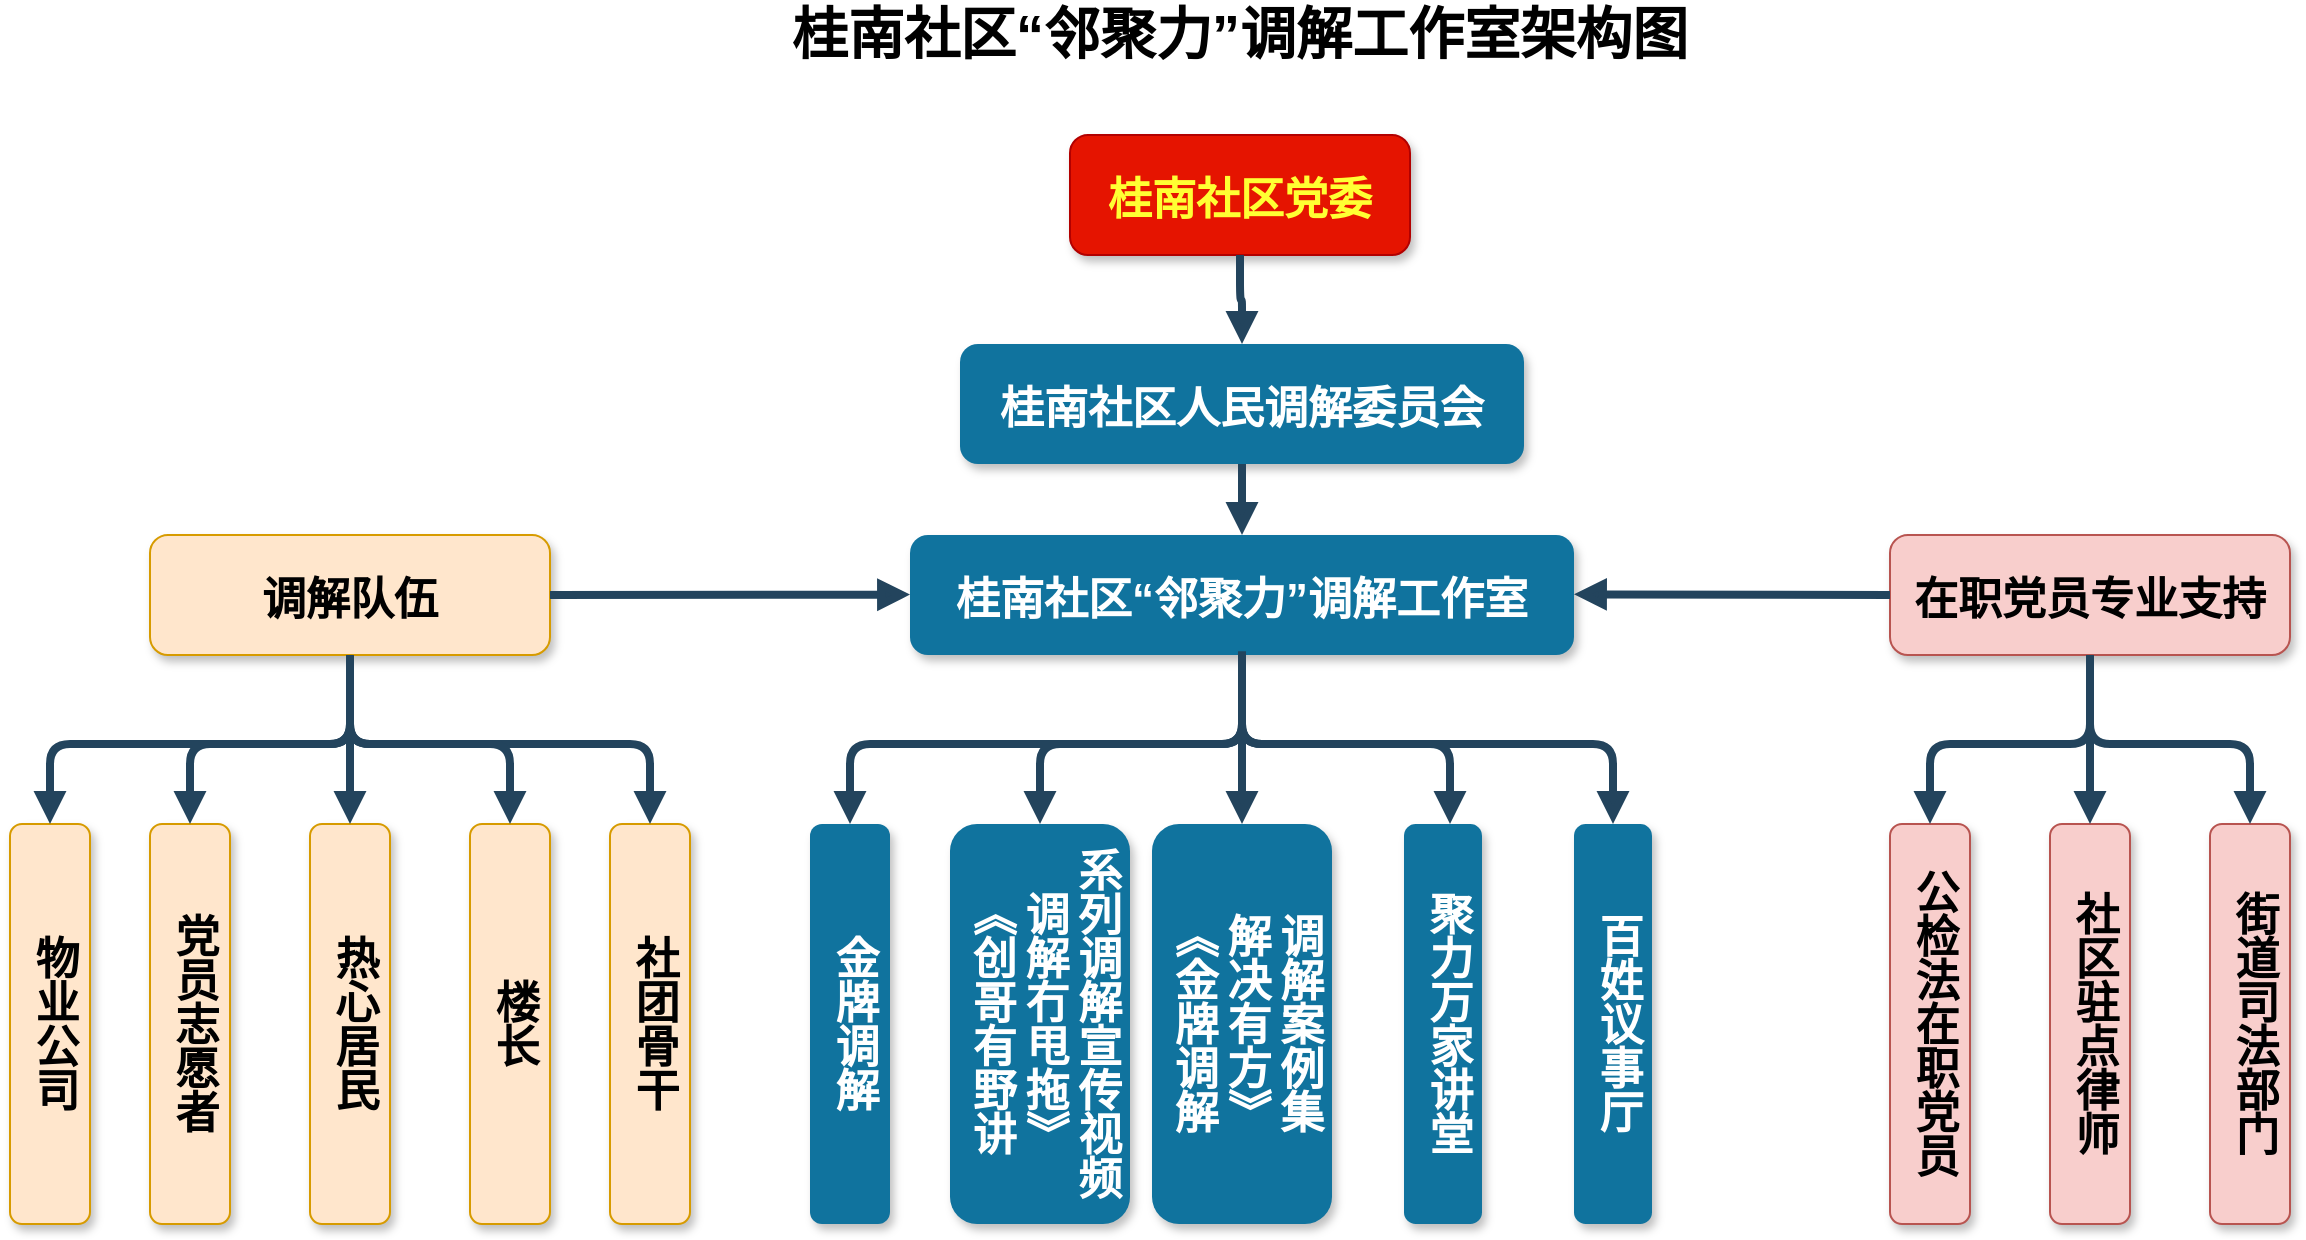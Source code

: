 <mxfile version="26.1.2">
  <diagram name="Page-1" id="97916047-d0de-89f5-080d-49f4d83e522f">
    <mxGraphModel dx="1500" dy="757" grid="1" gridSize="10" guides="1" tooltips="1" connect="1" arrows="1" fold="1" page="1" pageScale="1.5" pageWidth="1169" pageHeight="827" background="none" math="0" shadow="0">
      <root>
        <mxCell id="0" />
        <mxCell id="1" parent="0" />
        <mxCell id="2" value="桂南社区党委" style="rounded=1;fillColor=#e51400;strokeColor=#B20000;shadow=1;fontStyle=1;fontColor=#FFFF33;fontSize=22;" parent="1" vertex="1">
          <mxGeometry x="710" y="255.5" width="170" height="60" as="geometry" />
        </mxCell>
        <mxCell id="3" value="桂南社区“邻聚力”调解工作室" style="rounded=1;fillColor=#10739E;strokeColor=none;shadow=1;gradientColor=none;fontStyle=1;fontColor=#FFFFFF;fontSize=22;" parent="1" vertex="1">
          <mxGeometry x="630" y="455.5" width="332" height="60" as="geometry" />
        </mxCell>
        <mxCell id="6" value="桂南社区人民调解委员会" style="rounded=1;fillColor=#10739E;strokeColor=none;shadow=1;gradientColor=none;fontStyle=1;fontColor=#FFFFFF;fontSize=22;" parent="1" vertex="1">
          <mxGeometry x="655" y="360" width="282" height="60" as="geometry" />
        </mxCell>
        <mxCell id="7" value="在职党员专业支持" style="rounded=1;fillColor=#f8cecc;strokeColor=#b85450;shadow=1;fontStyle=1;fontSize=22;" parent="1" vertex="1">
          <mxGeometry x="1120" y="455.5" width="200" height="60" as="geometry" />
        </mxCell>
        <mxCell id="8" value="金牌调解" style="rounded=1;fillColor=#10739E;strokeColor=none;shadow=1;gradientColor=none;fontStyle=1;fontColor=#FFFFFF;fontSize=22;direction=south;horizontal=1;whiteSpace=wrap;textDirection=vertical-lr;" parent="1" vertex="1">
          <mxGeometry x="580" y="600" width="40" height="200" as="geometry" />
        </mxCell>
        <mxCell id="13" value="《创哥有野讲&#xa;调解冇甩拖》&#xa;系列调解宣传视频" style="rounded=1;fillColor=#10739E;strokeColor=none;shadow=1;gradientColor=none;fontStyle=1;fontColor=#FFFFFF;fontSize=22;direction=south;whiteSpace=wrap;textDirection=vertical-lr;" parent="1" vertex="1">
          <mxGeometry x="650" y="600" width="90" height="200" as="geometry" />
        </mxCell>
        <mxCell id="18" value="《金牌调解&#xa;解决有方》&#xa;调解案例集" style="rounded=1;fillColor=#10739E;strokeColor=none;shadow=1;gradientColor=none;fontStyle=1;fontColor=#FFFFFF;fontSize=22;direction=south;whiteSpace=wrap;textDirection=vertical-lr;" parent="1" vertex="1">
          <mxGeometry x="751" y="600" width="90" height="200" as="geometry" />
        </mxCell>
        <mxCell id="23" value="聚力万家讲堂" style="rounded=1;fillColor=#10739E;strokeColor=none;shadow=1;gradientColor=none;fontStyle=1;fontColor=#FFFFFF;fontSize=22;direction=south;whiteSpace=wrap;textDirection=vertical-lr;" parent="1" vertex="1">
          <mxGeometry x="877" y="600" width="39" height="200" as="geometry" />
        </mxCell>
        <mxCell id="29" value="" style="edgeStyle=elbowEdgeStyle;elbow=vertical;strokeWidth=4;endArrow=block;endFill=1;fontStyle=1;strokeColor=#23445D;entryX=0.5;entryY=0;entryDx=0;entryDy=0;" parent="1" source="2" target="6" edge="1">
          <mxGeometry x="22" y="165.5" width="100" height="100" as="geometry">
            <mxPoint x="46" y="391" as="sourcePoint" />
            <mxPoint x="146" y="291" as="targetPoint" />
          </mxGeometry>
        </mxCell>
        <mxCell id="37" value="" style="edgeStyle=elbowEdgeStyle;elbow=vertical;strokeWidth=4;endArrow=block;endFill=1;fontStyle=1;strokeColor=#23445D;exitX=0.5;exitY=1;exitDx=0;exitDy=0;" parent="1" source="3" target="23" edge="1">
          <mxGeometry x="22" y="165.5" width="100" height="100" as="geometry">
            <mxPoint x="806" y="480" as="sourcePoint" />
            <mxPoint x="122" y="165.5" as="targetPoint" />
            <Array as="points">
              <mxPoint x="900" y="560" />
            </Array>
          </mxGeometry>
        </mxCell>
        <mxCell id="54" value="" style="edgeStyle=elbowEdgeStyle;elbow=vertical;strokeWidth=4;endArrow=block;endFill=1;fontStyle=1;strokeColor=#23445D;exitX=0.5;exitY=1;exitDx=0;exitDy=0;entryX=0;entryY=0.5;entryDx=0;entryDy=0;" parent="1" source="3" target="13" edge="1">
          <mxGeometry x="22" y="165.5" width="100" height="100" as="geometry">
            <mxPoint x="22" y="265.5" as="sourcePoint" />
            <mxPoint x="122" y="165.5" as="targetPoint" />
            <Array as="points">
              <mxPoint x="760" y="560" />
            </Array>
          </mxGeometry>
        </mxCell>
        <mxCell id="55" value="" style="edgeStyle=elbowEdgeStyle;elbow=vertical;strokeWidth=4;endArrow=block;endFill=1;fontStyle=1;strokeColor=#23445D;exitX=0.5;exitY=0.968;exitDx=0;exitDy=0;exitPerimeter=0;entryX=0;entryY=0.5;entryDx=0;entryDy=0;" parent="1" source="3" target="18" edge="1">
          <mxGeometry x="22" y="165.5" width="100" height="100" as="geometry">
            <mxPoint x="810" y="490" as="sourcePoint" />
            <mxPoint x="122" y="165.5" as="targetPoint" />
            <Array as="points">
              <mxPoint x="830" y="560" />
            </Array>
          </mxGeometry>
        </mxCell>
        <mxCell id="SsjkauUhvNmDetM4eIso-57" value="" style="edgeStyle=elbowEdgeStyle;elbow=vertical;strokeWidth=4;endArrow=block;endFill=1;fontStyle=1;strokeColor=#23445D;entryX=0.5;entryY=0;entryDx=0;entryDy=0;exitX=0.5;exitY=1;exitDx=0;exitDy=0;" parent="1" source="6" target="3" edge="1">
          <mxGeometry x="22" y="165.5" width="100" height="100" as="geometry">
            <mxPoint x="984" y="435.5" as="sourcePoint" />
            <mxPoint x="984" y="485.5" as="targetPoint" />
          </mxGeometry>
        </mxCell>
        <mxCell id="SsjkauUhvNmDetM4eIso-59" value="" style="edgeStyle=elbowEdgeStyle;elbow=vertical;strokeWidth=4;endArrow=block;endFill=1;fontStyle=1;strokeColor=#23445D;exitX=0.5;exitY=1;exitDx=0;exitDy=0;entryX=0;entryY=0.5;entryDx=0;entryDy=0;" parent="1" source="3" target="8" edge="1">
          <mxGeometry x="22" y="165.5" width="100" height="100" as="geometry">
            <mxPoint x="741" y="516" as="sourcePoint" />
            <mxPoint x="690" y="620" as="targetPoint" />
            <Array as="points">
              <mxPoint x="700" y="560" />
            </Array>
          </mxGeometry>
        </mxCell>
        <mxCell id="SsjkauUhvNmDetM4eIso-60" value="调解队伍" style="rounded=1;fillColor=#ffe6cc;strokeColor=#d79b00;shadow=1;fontStyle=1;fontSize=22;" parent="1" vertex="1">
          <mxGeometry x="250" y="455.5" width="200" height="60" as="geometry" />
        </mxCell>
        <mxCell id="SsjkauUhvNmDetM4eIso-61" value="热心居民" style="rounded=1;fillColor=#ffe6cc;strokeColor=#d79b00;shadow=1;fontStyle=1;fontSize=22;direction=south;horizontal=1;whiteSpace=wrap;textDirection=vertical-lr;" parent="1" vertex="1">
          <mxGeometry x="330" y="600" width="40" height="200" as="geometry" />
        </mxCell>
        <mxCell id="SsjkauUhvNmDetM4eIso-62" value="楼长" style="rounded=1;fillColor=#ffe6cc;strokeColor=#d79b00;shadow=1;fontStyle=1;fontSize=22;direction=south;horizontal=1;whiteSpace=wrap;textDirection=vertical-lr;" parent="1" vertex="1">
          <mxGeometry x="410" y="600" width="40" height="200" as="geometry" />
        </mxCell>
        <mxCell id="SsjkauUhvNmDetM4eIso-63" value="社团骨干" style="rounded=1;fillColor=#ffe6cc;strokeColor=#d79b00;shadow=1;fontStyle=1;fontSize=22;direction=south;horizontal=1;whiteSpace=wrap;textDirection=vertical-lr;" parent="1" vertex="1">
          <mxGeometry x="480" y="600" width="40" height="200" as="geometry" />
        </mxCell>
        <mxCell id="SsjkauUhvNmDetM4eIso-64" value="公检法在职党员" style="rounded=1;fillColor=#f8cecc;strokeColor=#b85450;shadow=1;fontStyle=1;fontSize=22;direction=south;horizontal=1;whiteSpace=wrap;textDirection=vertical-lr;" parent="1" vertex="1">
          <mxGeometry x="1120" y="600" width="40" height="200" as="geometry" />
        </mxCell>
        <mxCell id="SsjkauUhvNmDetM4eIso-65" value="社区驻点律师" style="rounded=1;fillColor=#f8cecc;strokeColor=#b85450;shadow=1;fontStyle=1;fontSize=22;direction=south;horizontal=1;whiteSpace=wrap;textDirection=vertical-lr;" parent="1" vertex="1">
          <mxGeometry x="1200" y="600" width="40" height="200" as="geometry" />
        </mxCell>
        <mxCell id="SsjkauUhvNmDetM4eIso-66" value="" style="edgeStyle=elbowEdgeStyle;elbow=vertical;strokeWidth=4;endArrow=block;endFill=1;fontStyle=1;strokeColor=#23445D;entryX=0;entryY=0.5;entryDx=0;entryDy=0;exitX=1;exitY=0.5;exitDx=0;exitDy=0;" parent="1" source="SsjkauUhvNmDetM4eIso-60" target="3" edge="1">
          <mxGeometry x="22" y="165.5" width="100" height="100" as="geometry">
            <mxPoint x="540" y="485.31" as="sourcePoint" />
            <mxPoint x="610" y="485.31" as="targetPoint" />
            <Array as="points">
              <mxPoint x="550" y="485.31" />
            </Array>
          </mxGeometry>
        </mxCell>
        <mxCell id="SsjkauUhvNmDetM4eIso-67" value="" style="edgeStyle=elbowEdgeStyle;elbow=vertical;strokeWidth=4;endArrow=block;endFill=1;fontStyle=1;strokeColor=#23445D;entryX=0;entryY=0.5;entryDx=0;entryDy=0;exitX=0.5;exitY=1;exitDx=0;exitDy=0;" parent="1" source="SsjkauUhvNmDetM4eIso-60" target="SsjkauUhvNmDetM4eIso-61" edge="1">
          <mxGeometry x="22" y="165.5" width="100" height="100" as="geometry">
            <mxPoint x="330" y="365.5" as="sourcePoint" />
            <mxPoint x="330" y="415.5" as="targetPoint" />
            <Array as="points">
              <mxPoint x="390" y="560" />
            </Array>
          </mxGeometry>
        </mxCell>
        <mxCell id="SsjkauUhvNmDetM4eIso-68" value="" style="edgeStyle=elbowEdgeStyle;elbow=vertical;strokeWidth=4;endArrow=block;endFill=1;fontStyle=1;strokeColor=#23445D;entryX=0;entryY=0.5;entryDx=0;entryDy=0;exitX=0.5;exitY=1;exitDx=0;exitDy=0;" parent="1" source="SsjkauUhvNmDetM4eIso-60" target="SsjkauUhvNmDetM4eIso-63" edge="1">
          <mxGeometry x="22" y="165.5" width="100" height="100" as="geometry">
            <mxPoint x="410" y="342.5" as="sourcePoint" />
            <mxPoint x="550" y="562" as="targetPoint" />
            <Array as="points">
              <mxPoint x="470" y="560" />
            </Array>
          </mxGeometry>
        </mxCell>
        <mxCell id="SsjkauUhvNmDetM4eIso-69" value="" style="edgeStyle=elbowEdgeStyle;elbow=vertical;strokeWidth=4;endArrow=block;endFill=1;fontStyle=1;strokeColor=#23445D;entryX=0;entryY=0.5;entryDx=0;entryDy=0;exitX=0.5;exitY=1;exitDx=0;exitDy=0;" parent="1" source="SsjkauUhvNmDetM4eIso-60" target="SsjkauUhvNmDetM4eIso-62" edge="1">
          <mxGeometry x="22" y="165.5" width="100" height="100" as="geometry">
            <mxPoint x="480" y="380" as="sourcePoint" />
            <mxPoint x="480" y="380" as="targetPoint" />
            <Array as="points">
              <mxPoint x="390" y="560" />
            </Array>
          </mxGeometry>
        </mxCell>
        <mxCell id="SsjkauUhvNmDetM4eIso-70" value="" style="edgeStyle=elbowEdgeStyle;elbow=vertical;strokeWidth=4;endArrow=block;endFill=1;fontStyle=1;strokeColor=#23445D;entryX=0;entryY=0.5;entryDx=0;entryDy=0;exitX=0.5;exitY=1;exitDx=0;exitDy=0;" parent="1" source="7" target="SsjkauUhvNmDetM4eIso-65" edge="1">
          <mxGeometry x="22" y="165.5" width="100" height="100" as="geometry">
            <mxPoint x="1320" y="535" as="sourcePoint" />
            <mxPoint x="1320" y="585" as="targetPoint" />
            <Array as="points">
              <mxPoint x="1160" y="560" />
            </Array>
          </mxGeometry>
        </mxCell>
        <mxCell id="SsjkauUhvNmDetM4eIso-71" value="" style="edgeStyle=elbowEdgeStyle;elbow=vertical;strokeWidth=4;endArrow=block;endFill=1;fontStyle=1;strokeColor=#23445D;entryX=0;entryY=0.5;entryDx=0;entryDy=0;exitX=0.5;exitY=1;exitDx=0;exitDy=0;" parent="1" source="7" target="SsjkauUhvNmDetM4eIso-64" edge="1">
          <mxGeometry x="22" y="165.5" width="100" height="100" as="geometry">
            <mxPoint x="1169.74" y="530" as="sourcePoint" />
            <mxPoint x="1169.74" y="580" as="targetPoint" />
            <Array as="points">
              <mxPoint x="1120" y="560" />
            </Array>
          </mxGeometry>
        </mxCell>
        <mxCell id="SsjkauUhvNmDetM4eIso-72" value="" style="edgeStyle=elbowEdgeStyle;elbow=vertical;strokeWidth=4;endArrow=block;endFill=1;fontStyle=1;strokeColor=#23445D;entryX=1;entryY=0.5;entryDx=0;entryDy=0;exitX=0;exitY=0.5;exitDx=0;exitDy=0;" parent="1" source="7" target="3" edge="1">
          <mxGeometry x="22" y="165.5" width="100" height="100" as="geometry">
            <mxPoint x="1080" y="485.85" as="sourcePoint" />
            <mxPoint x="980" y="485.85" as="targetPoint" />
            <Array as="points">
              <mxPoint x="1000" y="485.16" />
            </Array>
          </mxGeometry>
        </mxCell>
        <mxCell id="7uuJlPExEDJTXTj_S3l4-55" value="&lt;font style=&quot;font-size: 28px;&quot;&gt;&lt;b&gt;桂南社区“邻聚力”调解工作室架构图&lt;/b&gt;&lt;/font&gt;" style="text;strokeColor=none;align=center;fillColor=none;html=1;verticalAlign=middle;whiteSpace=wrap;rounded=0;" vertex="1" parent="1">
          <mxGeometry x="515" y="190" width="560" height="30" as="geometry" />
        </mxCell>
        <mxCell id="7uuJlPExEDJTXTj_S3l4-58" value="百姓议事厅" style="rounded=1;fillColor=#10739E;strokeColor=none;shadow=1;gradientColor=none;fontStyle=1;fontColor=#FFFFFF;fontSize=22;direction=south;whiteSpace=wrap;textDirection=vertical-lr;" vertex="1" parent="1">
          <mxGeometry x="962" y="600" width="39" height="200" as="geometry" />
        </mxCell>
        <mxCell id="7uuJlPExEDJTXTj_S3l4-59" value="" style="edgeStyle=elbowEdgeStyle;elbow=vertical;strokeWidth=4;endArrow=block;endFill=1;fontStyle=1;strokeColor=#23445D;exitX=0.5;exitY=1;exitDx=0;exitDy=0;entryX=0;entryY=0.5;entryDx=0;entryDy=0;" edge="1" parent="1" source="3" target="7uuJlPExEDJTXTj_S3l4-58">
          <mxGeometry x="22" y="165.5" width="100" height="100" as="geometry">
            <mxPoint x="806" y="526" as="sourcePoint" />
            <mxPoint x="910" y="610" as="targetPoint" />
            <Array as="points">
              <mxPoint x="880" y="560" />
            </Array>
          </mxGeometry>
        </mxCell>
        <mxCell id="7uuJlPExEDJTXTj_S3l4-60" value="党员志愿者" style="rounded=1;fillColor=#ffe6cc;strokeColor=#d79b00;shadow=1;fontStyle=1;fontSize=22;direction=south;horizontal=1;whiteSpace=wrap;textDirection=vertical-lr;" vertex="1" parent="1">
          <mxGeometry x="250" y="600" width="40" height="200" as="geometry" />
        </mxCell>
        <mxCell id="7uuJlPExEDJTXTj_S3l4-62" value="街道司法部门" style="rounded=1;fillColor=#f8cecc;strokeColor=#b85450;shadow=1;fontStyle=1;fontSize=22;direction=south;horizontal=1;whiteSpace=wrap;textDirection=vertical-lr;" vertex="1" parent="1">
          <mxGeometry x="1280" y="600" width="40" height="200" as="geometry" />
        </mxCell>
        <mxCell id="7uuJlPExEDJTXTj_S3l4-64" value="" style="edgeStyle=elbowEdgeStyle;elbow=vertical;strokeWidth=4;endArrow=block;endFill=1;fontStyle=1;strokeColor=#23445D;entryX=0;entryY=0.5;entryDx=0;entryDy=0;exitX=0.5;exitY=1;exitDx=0;exitDy=0;" edge="1" parent="1" source="7" target="7uuJlPExEDJTXTj_S3l4-62">
          <mxGeometry x="22" y="165.5" width="100" height="100" as="geometry">
            <mxPoint x="1230" y="526" as="sourcePoint" />
            <mxPoint x="1280" y="610" as="targetPoint" />
            <Array as="points">
              <mxPoint x="1282" y="560" />
            </Array>
          </mxGeometry>
        </mxCell>
        <mxCell id="7uuJlPExEDJTXTj_S3l4-65" value="物业公司" style="rounded=1;fillColor=#ffe6cc;strokeColor=#d79b00;shadow=1;fontStyle=1;fontSize=22;direction=south;horizontal=1;whiteSpace=wrap;textDirection=vertical-lr;" vertex="1" parent="1">
          <mxGeometry x="180" y="600" width="40" height="200" as="geometry" />
        </mxCell>
        <mxCell id="7uuJlPExEDJTXTj_S3l4-66" value="" style="edgeStyle=elbowEdgeStyle;elbow=vertical;strokeWidth=4;endArrow=block;endFill=1;fontStyle=1;strokeColor=#23445D;entryX=0;entryY=0.5;entryDx=0;entryDy=0;exitX=0.5;exitY=1;exitDx=0;exitDy=0;" edge="1" parent="1" source="SsjkauUhvNmDetM4eIso-60" target="7uuJlPExEDJTXTj_S3l4-60">
          <mxGeometry x="22" y="165.5" width="100" height="100" as="geometry">
            <mxPoint x="350" y="490" as="sourcePoint" />
            <mxPoint x="270" y="574" as="targetPoint" />
            <Array as="points">
              <mxPoint x="350" y="560" />
            </Array>
          </mxGeometry>
        </mxCell>
        <mxCell id="7uuJlPExEDJTXTj_S3l4-67" value="" style="edgeStyle=elbowEdgeStyle;elbow=vertical;strokeWidth=4;endArrow=block;endFill=1;fontStyle=1;strokeColor=#23445D;entryX=0;entryY=0.5;entryDx=0;entryDy=0;exitX=0.5;exitY=1;exitDx=0;exitDy=0;" edge="1" parent="1" source="SsjkauUhvNmDetM4eIso-60" target="7uuJlPExEDJTXTj_S3l4-65">
          <mxGeometry x="22" y="165.5" width="100" height="100" as="geometry">
            <mxPoint x="430" y="520" as="sourcePoint" />
            <mxPoint x="200" y="584" as="targetPoint" />
            <Array as="points">
              <mxPoint x="320" y="560" />
            </Array>
          </mxGeometry>
        </mxCell>
      </root>
    </mxGraphModel>
  </diagram>
</mxfile>
